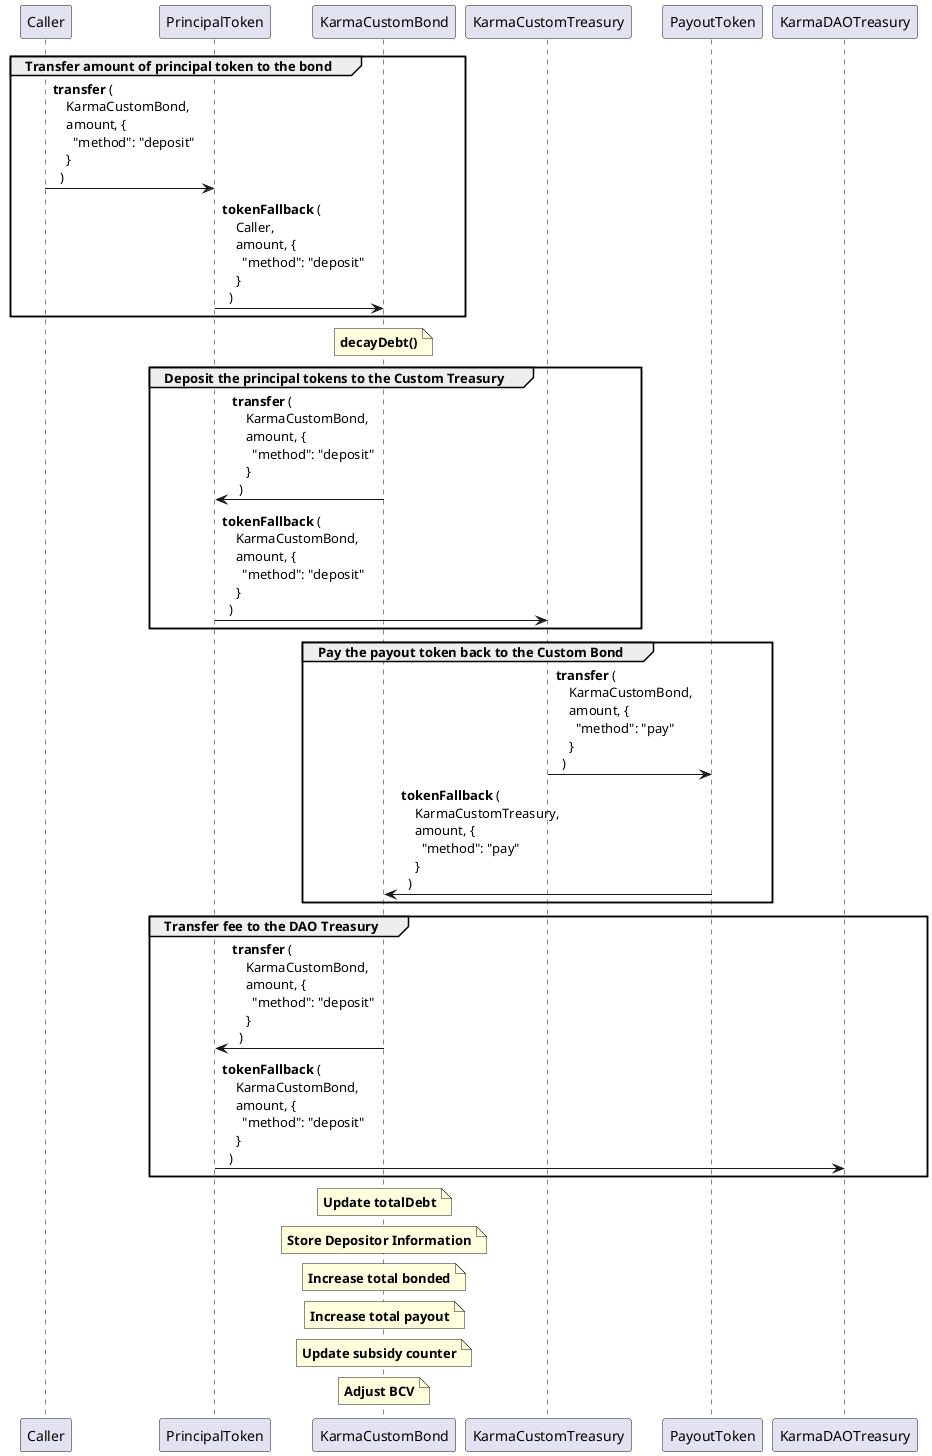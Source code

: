 @startuml Karma Custom Bond deposit flow

group Transfer amount of principal token to the bond
  Caller -> PrincipalToken : **transfer** ( \n\
    KarmaCustomBond, \n\
    amount, { \n\
      "method": "deposit" \n\
    } \n\
  )

  PrincipalToken -> KarmaCustomBond : **tokenFallback** ( \n\
    Caller, \n\
    amount, { \n\
      "method": "deposit" \n\
    } \n\
  )
end group

note over KarmaCustomBond : \
**decayDebt()**

group Deposit the principal tokens to the Custom Treasury
  KarmaCustomBond -> PrincipalToken : **transfer** ( \n\
    KarmaCustomBond, \n\
    amount, { \n\
      "method": "deposit" \n\
    } \n\
  )

  PrincipalToken -> KarmaCustomTreasury : **tokenFallback** ( \n\
    KarmaCustomBond, \n\
    amount, { \n\
      "method": "deposit" \n\
    } \n\
  )
end group

group Pay the payout token back to the Custom Bond
  KarmaCustomTreasury -> PayoutToken : **transfer** ( \n\
    KarmaCustomBond, \n\
    amount, { \n\
      "method": "pay" \n\
    } \n\
  )

  PayoutToken -> KarmaCustomBond : **tokenFallback** ( \n\
    KarmaCustomTreasury, \n\
    amount, { \n\
      "method": "pay" \n\
    } \n\
  )
  
end group


group Transfer fee to the DAO Treasury
  KarmaCustomBond -> PrincipalToken : **transfer** ( \n\
    KarmaCustomBond, \n\
    amount, { \n\
      "method": "deposit" \n\
    } \n\
  )

  PrincipalToken -> KarmaDAOTreasury : **tokenFallback** ( \n\
    KarmaCustomBond, \n\
    amount, { \n\
      "method": "deposit" \n\
    } \n\
  )
  
end group


note over KarmaCustomBond : \
**Update totalDebt**

note over KarmaCustomBond : \
**Store Depositor Information**

note over KarmaCustomBond : \
**Increase total bonded**

note over KarmaCustomBond : \
**Increase total payout**

note over KarmaCustomBond : \
**Update subsidy counter**

note over KarmaCustomBond : \
**Adjust BCV**


@enduml